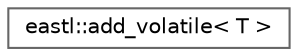 digraph "类继承关系图"
{
 // LATEX_PDF_SIZE
  bgcolor="transparent";
  edge [fontname=Helvetica,fontsize=10,labelfontname=Helvetica,labelfontsize=10];
  node [fontname=Helvetica,fontsize=10,shape=box,height=0.2,width=0.4];
  rankdir="LR";
  Node0 [id="Node000000",label="eastl::add_volatile\< T \>",height=0.2,width=0.4,color="grey40", fillcolor="white", style="filled",URL="$structeastl_1_1add__volatile.html",tooltip=" "];
}
